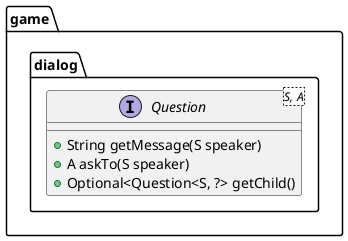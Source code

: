 @startuml

package game.dialog {
    interface Question<S, A> {
        + String getMessage(S speaker)
        + A askTo(S speaker)
        + Optional<Question<S, ?> getChild()
    }
}

@enduml